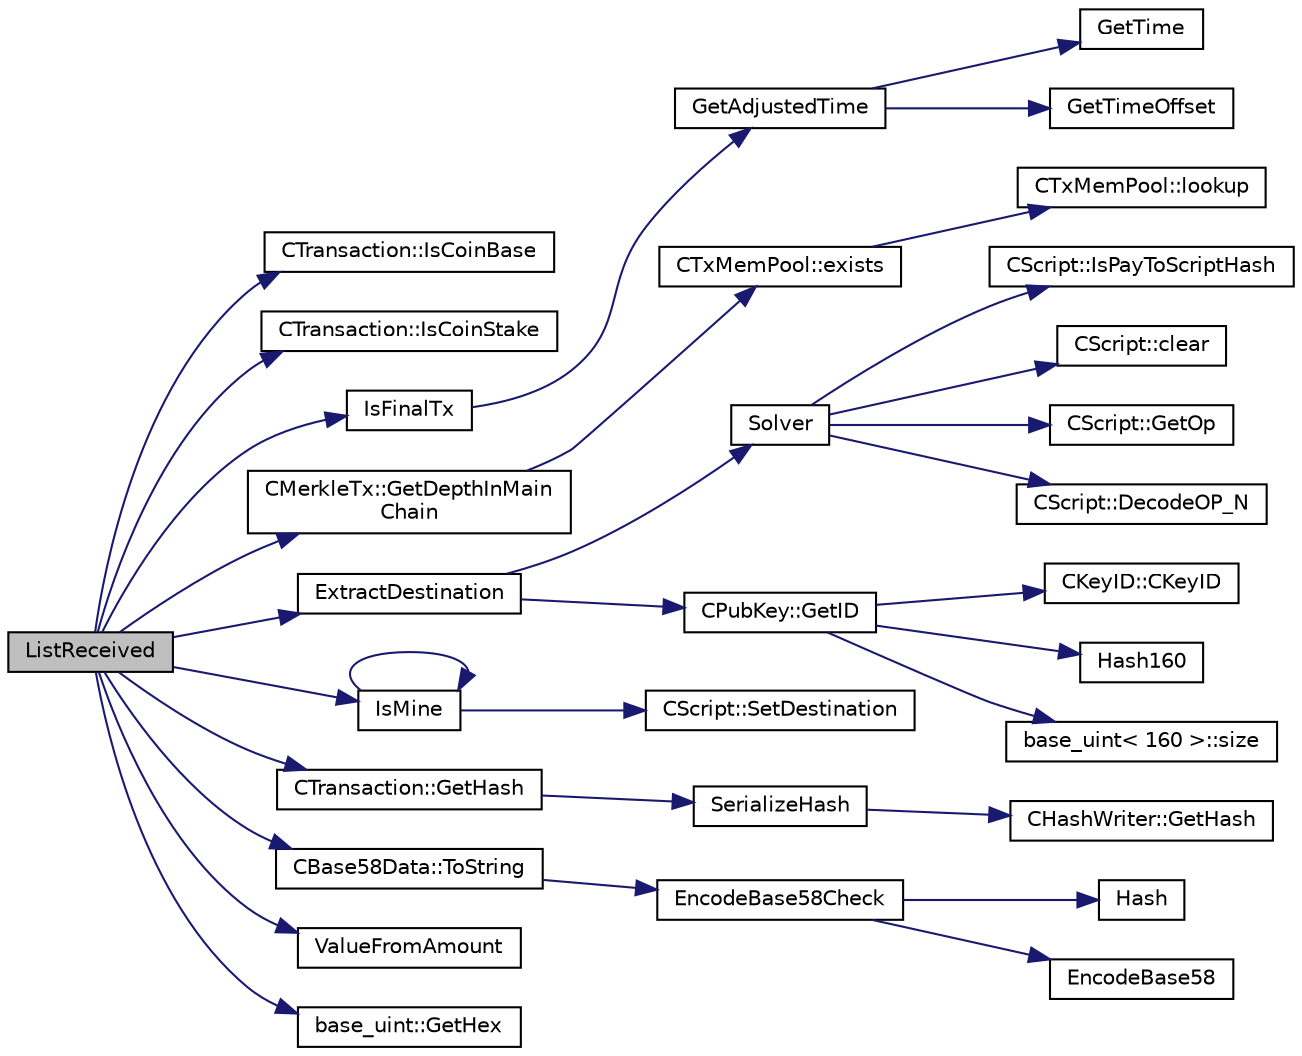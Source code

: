 digraph "ListReceived"
{
  edge [fontname="Helvetica",fontsize="10",labelfontname="Helvetica",labelfontsize="10"];
  node [fontname="Helvetica",fontsize="10",shape=record];
  rankdir="LR";
  Node958 [label="ListReceived",height=0.2,width=0.4,color="black", fillcolor="grey75", style="filled", fontcolor="black"];
  Node958 -> Node959 [color="midnightblue",fontsize="10",style="solid",fontname="Helvetica"];
  Node959 [label="CTransaction::IsCoinBase",height=0.2,width=0.4,color="black", fillcolor="white", style="filled",URL="$df/d43/class_c_transaction.html#a96256e8ac1bf79ad9c057e48c41132dd"];
  Node958 -> Node960 [color="midnightblue",fontsize="10",style="solid",fontname="Helvetica"];
  Node960 [label="CTransaction::IsCoinStake",height=0.2,width=0.4,color="black", fillcolor="white", style="filled",URL="$df/d43/class_c_transaction.html#ace4278a41a296d40dcf5fb2b9cf007ec"];
  Node958 -> Node961 [color="midnightblue",fontsize="10",style="solid",fontname="Helvetica"];
  Node961 [label="IsFinalTx",height=0.2,width=0.4,color="black", fillcolor="white", style="filled",URL="$df/d0a/main_8cpp.html#adc332cd7ac94e639bb4239618341be19"];
  Node961 -> Node962 [color="midnightblue",fontsize="10",style="solid",fontname="Helvetica"];
  Node962 [label="GetAdjustedTime",height=0.2,width=0.4,color="black", fillcolor="white", style="filled",URL="$df/d2d/util_8cpp.html#a09f81b9c7650f898cf3cf305b87547e6"];
  Node962 -> Node963 [color="midnightblue",fontsize="10",style="solid",fontname="Helvetica"];
  Node963 [label="GetTime",height=0.2,width=0.4,color="black", fillcolor="white", style="filled",URL="$df/d2d/util_8cpp.html#a46fac5fba8ba905b5f9acb364f5d8c6f"];
  Node962 -> Node964 [color="midnightblue",fontsize="10",style="solid",fontname="Helvetica"];
  Node964 [label="GetTimeOffset",height=0.2,width=0.4,color="black", fillcolor="white", style="filled",URL="$df/d2d/util_8cpp.html#a50ca5344c75631267633f15cfe5e983e"];
  Node958 -> Node965 [color="midnightblue",fontsize="10",style="solid",fontname="Helvetica"];
  Node965 [label="CMerkleTx::GetDepthInMain\lChain",height=0.2,width=0.4,color="black", fillcolor="white", style="filled",URL="$d1/dff/class_c_merkle_tx.html#a887a9f1a0b7fc64b43e42cec76b38ef9"];
  Node965 -> Node966 [color="midnightblue",fontsize="10",style="solid",fontname="Helvetica"];
  Node966 [label="CTxMemPool::exists",height=0.2,width=0.4,color="black", fillcolor="white", style="filled",URL="$db/d98/class_c_tx_mem_pool.html#a8b7a13b5289ab839d4460f41a7da9789"];
  Node966 -> Node967 [color="midnightblue",fontsize="10",style="solid",fontname="Helvetica"];
  Node967 [label="CTxMemPool::lookup",height=0.2,width=0.4,color="black", fillcolor="white", style="filled",URL="$db/d98/class_c_tx_mem_pool.html#ad6d9966cdeb4b6586f7186e709b4e77e"];
  Node958 -> Node968 [color="midnightblue",fontsize="10",style="solid",fontname="Helvetica"];
  Node968 [label="ExtractDestination",height=0.2,width=0.4,color="black", fillcolor="white", style="filled",URL="$dd/d0f/script_8cpp.html#a951f7e601746ae076afdf3169ecca2fc"];
  Node968 -> Node969 [color="midnightblue",fontsize="10",style="solid",fontname="Helvetica"];
  Node969 [label="Solver",height=0.2,width=0.4,color="black", fillcolor="white", style="filled",URL="$dd/d0f/script_8cpp.html#a6ee6be50bff44464e905680c6fcee6dc"];
  Node969 -> Node970 [color="midnightblue",fontsize="10",style="solid",fontname="Helvetica"];
  Node970 [label="CScript::IsPayToScriptHash",height=0.2,width=0.4,color="black", fillcolor="white", style="filled",URL="$d9/d4b/class_c_script.html#a0c3729c606d318923dc06f95d85a0971"];
  Node969 -> Node971 [color="midnightblue",fontsize="10",style="solid",fontname="Helvetica"];
  Node971 [label="CScript::clear",height=0.2,width=0.4,color="black", fillcolor="white", style="filled",URL="$d9/d4b/class_c_script.html#a7b2baf842621f07c4939408acf63377c"];
  Node969 -> Node972 [color="midnightblue",fontsize="10",style="solid",fontname="Helvetica"];
  Node972 [label="CScript::GetOp",height=0.2,width=0.4,color="black", fillcolor="white", style="filled",URL="$d9/d4b/class_c_script.html#a94635ed93d8d244ec3acfa83f9ecfe5f"];
  Node969 -> Node973 [color="midnightblue",fontsize="10",style="solid",fontname="Helvetica"];
  Node973 [label="CScript::DecodeOP_N",height=0.2,width=0.4,color="black", fillcolor="white", style="filled",URL="$d9/d4b/class_c_script.html#a7f975fca06b3e9a17da8ba23c7647e2e"];
  Node968 -> Node974 [color="midnightblue",fontsize="10",style="solid",fontname="Helvetica"];
  Node974 [label="CPubKey::GetID",height=0.2,width=0.4,color="black", fillcolor="white", style="filled",URL="$da/d4e/class_c_pub_key.html#a2675f7e6f72eff68e7a5227289feb021"];
  Node974 -> Node975 [color="midnightblue",fontsize="10",style="solid",fontname="Helvetica"];
  Node975 [label="CKeyID::CKeyID",height=0.2,width=0.4,color="black", fillcolor="white", style="filled",URL="$dd/d88/class_c_key_i_d.html#a01dbd3c37820a2ffe89d106c6a7cf53d"];
  Node974 -> Node976 [color="midnightblue",fontsize="10",style="solid",fontname="Helvetica"];
  Node976 [label="Hash160",height=0.2,width=0.4,color="black", fillcolor="white", style="filled",URL="$db/dfb/hash_8h.html#a4490f70ddae16e9e48460a0416a48a6b"];
  Node974 -> Node977 [color="midnightblue",fontsize="10",style="solid",fontname="Helvetica"];
  Node977 [label="base_uint\< 160 \>::size",height=0.2,width=0.4,color="black", fillcolor="white", style="filled",URL="$da/df7/classbase__uint.html#a1f49b034e686269601ea89b0319b8004"];
  Node958 -> Node978 [color="midnightblue",fontsize="10",style="solid",fontname="Helvetica"];
  Node978 [label="IsMine",height=0.2,width=0.4,color="black", fillcolor="white", style="filled",URL="$dd/d0f/script_8cpp.html#adc59cf67d903c1ba1ef225561b85bfce"];
  Node978 -> Node979 [color="midnightblue",fontsize="10",style="solid",fontname="Helvetica"];
  Node979 [label="CScript::SetDestination",height=0.2,width=0.4,color="black", fillcolor="white", style="filled",URL="$d9/d4b/class_c_script.html#ad1b5a9077241aa06116040c4f1b7c31e"];
  Node978 -> Node978 [color="midnightblue",fontsize="10",style="solid",fontname="Helvetica"];
  Node958 -> Node980 [color="midnightblue",fontsize="10",style="solid",fontname="Helvetica"];
  Node980 [label="CTransaction::GetHash",height=0.2,width=0.4,color="black", fillcolor="white", style="filled",URL="$df/d43/class_c_transaction.html#a0b46d80e82ca324e82c2ce3fc1492bfa"];
  Node980 -> Node981 [color="midnightblue",fontsize="10",style="solid",fontname="Helvetica"];
  Node981 [label="SerializeHash",height=0.2,width=0.4,color="black", fillcolor="white", style="filled",URL="$db/dfb/hash_8h.html#a6de694e43f17c62025c6883965b65e63"];
  Node981 -> Node982 [color="midnightblue",fontsize="10",style="solid",fontname="Helvetica"];
  Node982 [label="CHashWriter::GetHash",height=0.2,width=0.4,color="black", fillcolor="white", style="filled",URL="$d2/def/class_c_hash_writer.html#ae94a937211502eabf19477630090093a"];
  Node958 -> Node983 [color="midnightblue",fontsize="10",style="solid",fontname="Helvetica"];
  Node983 [label="CBase58Data::ToString",height=0.2,width=0.4,color="black", fillcolor="white", style="filled",URL="$d2/d08/class_c_base58_data.html#a7dc91af403ca02694b3247b15604e220"];
  Node983 -> Node984 [color="midnightblue",fontsize="10",style="solid",fontname="Helvetica"];
  Node984 [label="EncodeBase58Check",height=0.2,width=0.4,color="black", fillcolor="white", style="filled",URL="$db/d9c/base58_8cpp.html#ace9a5807ee51604f33044339f073ec76",tooltip="Encode a byte vector into a base58-encoded string, including checksum. "];
  Node984 -> Node985 [color="midnightblue",fontsize="10",style="solid",fontname="Helvetica"];
  Node985 [label="Hash",height=0.2,width=0.4,color="black", fillcolor="white", style="filled",URL="$db/dfb/hash_8h.html#ab3f6c437460137530d86e09c2c102e99"];
  Node984 -> Node986 [color="midnightblue",fontsize="10",style="solid",fontname="Helvetica"];
  Node986 [label="EncodeBase58",height=0.2,width=0.4,color="black", fillcolor="white", style="filled",URL="$db/d9c/base58_8cpp.html#a8d6f0e9d5df175b4966dcede31dc90ad",tooltip="Encode a byte sequence as a base58-encoded string. "];
  Node958 -> Node987 [color="midnightblue",fontsize="10",style="solid",fontname="Helvetica"];
  Node987 [label="ValueFromAmount",height=0.2,width=0.4,color="black", fillcolor="white", style="filled",URL="$d6/d76/rpcserver_8cpp.html#a577ce17add6d7e837a6e0653f8c048a1"];
  Node958 -> Node988 [color="midnightblue",fontsize="10",style="solid",fontname="Helvetica"];
  Node988 [label="base_uint::GetHex",height=0.2,width=0.4,color="black", fillcolor="white", style="filled",URL="$da/df7/classbase__uint.html#ae5e7b7481de91ebead20eebd5d685441"];
}
